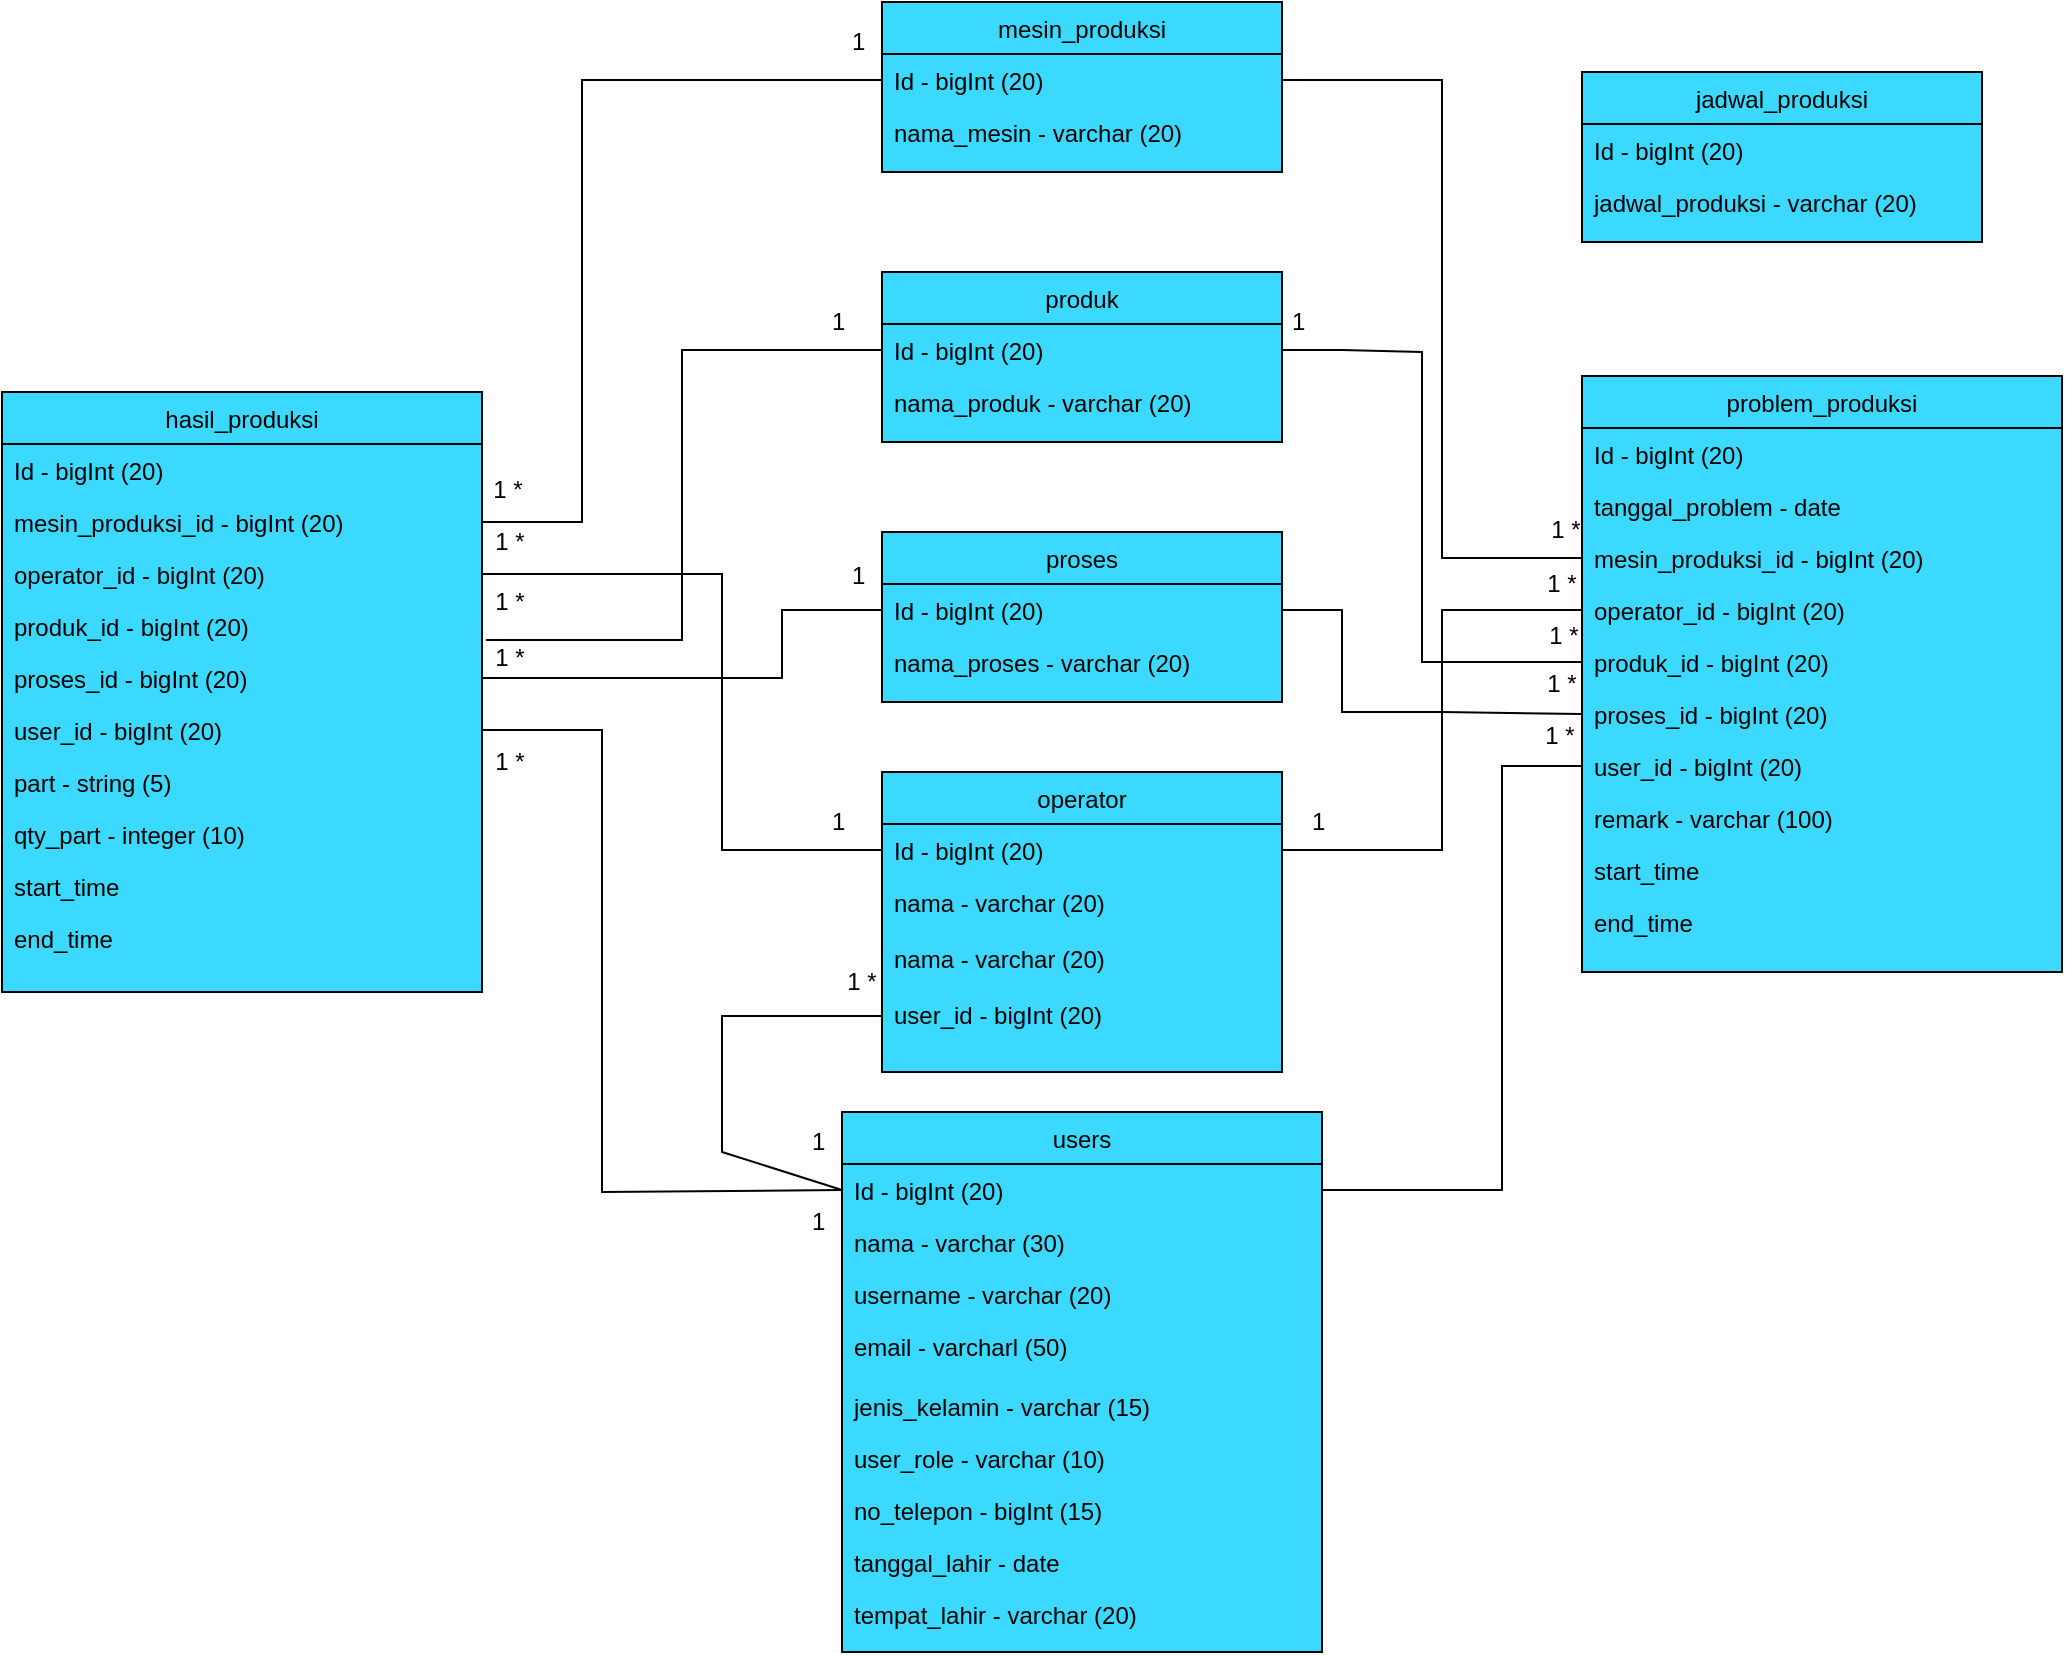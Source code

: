 <mxfile version="24.4.2" type="github">
  <diagram id="C5RBs43oDa-KdzZeNtuy" name="Page-1">
    <mxGraphModel dx="1257" dy="1965" grid="1" gridSize="10" guides="1" tooltips="1" connect="1" arrows="1" fold="1" page="1" pageScale="1" pageWidth="827" pageHeight="1169" math="0" shadow="0">
      <root>
        <mxCell id="WIyWlLk6GJQsqaUBKTNV-0" />
        <mxCell id="WIyWlLk6GJQsqaUBKTNV-1" parent="WIyWlLk6GJQsqaUBKTNV-0" />
        <mxCell id="i6BqLrlNvAspGhdUD-z8-0" value="users" style="swimlane;fontStyle=0;align=center;verticalAlign=top;childLayout=stackLayout;horizontal=1;startSize=26;horizontalStack=0;resizeParent=1;resizeLast=0;collapsible=1;marginBottom=0;rounded=0;shadow=0;strokeWidth=1;fillColor=#3BD8FF;swimlaneFillColor=#3BD8FF;" parent="WIyWlLk6GJQsqaUBKTNV-1" vertex="1">
          <mxGeometry x="860" y="530" width="240" height="270" as="geometry">
            <mxRectangle x="190" y="150" width="160" height="26" as="alternateBounds" />
          </mxGeometry>
        </mxCell>
        <mxCell id="i6BqLrlNvAspGhdUD-z8-1" value="Id - bigInt (20)" style="text;align=left;verticalAlign=top;spacingLeft=4;spacingRight=4;overflow=hidden;rotatable=0;points=[[0,0.5],[1,0.5]];portConstraint=eastwest;" parent="i6BqLrlNvAspGhdUD-z8-0" vertex="1">
          <mxGeometry y="26" width="240" height="26" as="geometry" />
        </mxCell>
        <mxCell id="i6BqLrlNvAspGhdUD-z8-2" value="nama - varchar (30)" style="text;align=left;verticalAlign=top;spacingLeft=4;spacingRight=4;overflow=hidden;rotatable=0;points=[[0,0.5],[1,0.5]];portConstraint=eastwest;rounded=0;shadow=0;html=0;" parent="i6BqLrlNvAspGhdUD-z8-0" vertex="1">
          <mxGeometry y="52" width="240" height="26" as="geometry" />
        </mxCell>
        <mxCell id="i6BqLrlNvAspGhdUD-z8-3" value="username - varchar (20)" style="text;align=left;verticalAlign=top;spacingLeft=4;spacingRight=4;overflow=hidden;rotatable=0;points=[[0,0.5],[1,0.5]];portConstraint=eastwest;rounded=0;shadow=0;html=0;" parent="i6BqLrlNvAspGhdUD-z8-0" vertex="1">
          <mxGeometry y="78" width="240" height="26" as="geometry" />
        </mxCell>
        <mxCell id="YEV8y4qqaLu6RYj7nHDd-0" value="email - varcharl (50)" style="text;align=left;verticalAlign=top;spacingLeft=4;spacingRight=4;overflow=hidden;rotatable=0;points=[[0,0.5],[1,0.5]];portConstraint=eastwest;rounded=0;shadow=0;html=0;" parent="i6BqLrlNvAspGhdUD-z8-0" vertex="1">
          <mxGeometry y="104" width="240" height="30" as="geometry" />
        </mxCell>
        <mxCell id="i6BqLrlNvAspGhdUD-z8-4" value="jenis_kelamin - varchar (15)" style="text;align=left;verticalAlign=top;spacingLeft=4;spacingRight=4;overflow=hidden;rotatable=0;points=[[0,0.5],[1,0.5]];portConstraint=eastwest;rounded=0;shadow=0;html=0;" parent="i6BqLrlNvAspGhdUD-z8-0" vertex="1">
          <mxGeometry y="134" width="240" height="26" as="geometry" />
        </mxCell>
        <mxCell id="i6BqLrlNvAspGhdUD-z8-6" value="user_role - varchar (10)" style="text;align=left;verticalAlign=top;spacingLeft=4;spacingRight=4;overflow=hidden;rotatable=0;points=[[0,0.5],[1,0.5]];portConstraint=eastwest;rounded=0;shadow=0;html=0;" parent="i6BqLrlNvAspGhdUD-z8-0" vertex="1">
          <mxGeometry y="160" width="240" height="26" as="geometry" />
        </mxCell>
        <mxCell id="i6BqLrlNvAspGhdUD-z8-7" value="no_telepon - bigInt (15)" style="text;align=left;verticalAlign=top;spacingLeft=4;spacingRight=4;overflow=hidden;rotatable=0;points=[[0,0.5],[1,0.5]];portConstraint=eastwest;rounded=0;shadow=0;html=0;" parent="i6BqLrlNvAspGhdUD-z8-0" vertex="1">
          <mxGeometry y="186" width="240" height="26" as="geometry" />
        </mxCell>
        <mxCell id="i6BqLrlNvAspGhdUD-z8-8" value="tanggal_lahir - date" style="text;align=left;verticalAlign=top;spacingLeft=4;spacingRight=4;overflow=hidden;rotatable=0;points=[[0,0.5],[1,0.5]];portConstraint=eastwest;rounded=0;shadow=0;html=0;" parent="i6BqLrlNvAspGhdUD-z8-0" vertex="1">
          <mxGeometry y="212" width="240" height="26" as="geometry" />
        </mxCell>
        <mxCell id="i6BqLrlNvAspGhdUD-z8-9" value="tempat_lahir - varchar (20)" style="text;align=left;verticalAlign=top;spacingLeft=4;spacingRight=4;overflow=hidden;rotatable=0;points=[[0,0.5],[1,0.5]];portConstraint=eastwest;rounded=0;shadow=0;html=0;" parent="i6BqLrlNvAspGhdUD-z8-0" vertex="1">
          <mxGeometry y="238" width="240" height="26" as="geometry" />
        </mxCell>
        <mxCell id="YEV8y4qqaLu6RYj7nHDd-1" value="mesin_produksi" style="swimlane;fontStyle=0;align=center;verticalAlign=top;childLayout=stackLayout;horizontal=1;startSize=26;horizontalStack=0;resizeParent=1;resizeLast=0;collapsible=1;marginBottom=0;rounded=0;shadow=0;strokeWidth=1;fillColor=#3BD8FF;swimlaneFillColor=#3BD8FF;" parent="WIyWlLk6GJQsqaUBKTNV-1" vertex="1">
          <mxGeometry x="880" y="-25" width="200" height="85" as="geometry">
            <mxRectangle x="230" y="140" width="160" height="26" as="alternateBounds" />
          </mxGeometry>
        </mxCell>
        <mxCell id="YEV8y4qqaLu6RYj7nHDd-2" value="Id - bigInt (20)" style="text;align=left;verticalAlign=top;spacingLeft=4;spacingRight=4;overflow=hidden;rotatable=0;points=[[0,0.5],[1,0.5]];portConstraint=eastwest;" parent="YEV8y4qqaLu6RYj7nHDd-1" vertex="1">
          <mxGeometry y="26" width="200" height="26" as="geometry" />
        </mxCell>
        <mxCell id="YEV8y4qqaLu6RYj7nHDd-3" value="nama_mesin - varchar (20)" style="text;align=left;verticalAlign=top;spacingLeft=4;spacingRight=4;overflow=hidden;rotatable=0;points=[[0,0.5],[1,0.5]];portConstraint=eastwest;rounded=0;shadow=0;html=0;" parent="YEV8y4qqaLu6RYj7nHDd-1" vertex="1">
          <mxGeometry y="52" width="200" height="26" as="geometry" />
        </mxCell>
        <mxCell id="YEV8y4qqaLu6RYj7nHDd-4" value="operator" style="swimlane;fontStyle=0;align=center;verticalAlign=top;childLayout=stackLayout;horizontal=1;startSize=26;horizontalStack=0;resizeParent=1;resizeLast=0;collapsible=1;marginBottom=0;rounded=0;shadow=0;strokeWidth=1;fillColor=#3BD8FF;swimlaneFillColor=#3BD8FF;" parent="WIyWlLk6GJQsqaUBKTNV-1" vertex="1">
          <mxGeometry x="880" y="360" width="200" height="150" as="geometry">
            <mxRectangle x="230" y="140" width="160" height="26" as="alternateBounds" />
          </mxGeometry>
        </mxCell>
        <mxCell id="YEV8y4qqaLu6RYj7nHDd-5" value="Id - bigInt (20)" style="text;align=left;verticalAlign=top;spacingLeft=4;spacingRight=4;overflow=hidden;rotatable=0;points=[[0,0.5],[1,0.5]];portConstraint=eastwest;" parent="YEV8y4qqaLu6RYj7nHDd-4" vertex="1">
          <mxGeometry y="26" width="200" height="26" as="geometry" />
        </mxCell>
        <mxCell id="-L2UbZK1mPGe4mGn0SWP-6" value="nama - varchar (20)" style="text;align=left;verticalAlign=top;spacingLeft=4;spacingRight=4;overflow=hidden;rotatable=0;points=[[0,0.5],[1,0.5]];portConstraint=eastwest;rounded=0;shadow=0;html=0;" vertex="1" parent="YEV8y4qqaLu6RYj7nHDd-4">
          <mxGeometry y="52" width="200" height="28" as="geometry" />
        </mxCell>
        <mxCell id="-L2UbZK1mPGe4mGn0SWP-2" value="nama - varchar (20)" style="text;align=left;verticalAlign=top;spacingLeft=4;spacingRight=4;overflow=hidden;rotatable=0;points=[[0,0.5],[1,0.5]];portConstraint=eastwest;rounded=0;shadow=0;html=0;" vertex="1" parent="YEV8y4qqaLu6RYj7nHDd-4">
          <mxGeometry y="80" width="200" height="28" as="geometry" />
        </mxCell>
        <mxCell id="YEV8y4qqaLu6RYj7nHDd-6" value="user_id - bigInt (20)" style="text;align=left;verticalAlign=top;spacingLeft=4;spacingRight=4;overflow=hidden;rotatable=0;points=[[0,0.5],[1,0.5]];portConstraint=eastwest;rounded=0;shadow=0;html=0;" parent="YEV8y4qqaLu6RYj7nHDd-4" vertex="1">
          <mxGeometry y="108" width="200" height="28" as="geometry" />
        </mxCell>
        <mxCell id="YEV8y4qqaLu6RYj7nHDd-7" value="proses" style="swimlane;fontStyle=0;align=center;verticalAlign=top;childLayout=stackLayout;horizontal=1;startSize=26;horizontalStack=0;resizeParent=1;resizeLast=0;collapsible=1;marginBottom=0;rounded=0;shadow=0;strokeWidth=1;fillColor=#3BD8FF;swimlaneFillColor=#3BD8FF;" parent="WIyWlLk6GJQsqaUBKTNV-1" vertex="1">
          <mxGeometry x="880" y="240" width="200" height="85" as="geometry">
            <mxRectangle x="230" y="140" width="160" height="26" as="alternateBounds" />
          </mxGeometry>
        </mxCell>
        <mxCell id="YEV8y4qqaLu6RYj7nHDd-8" value="Id - bigInt (20)" style="text;align=left;verticalAlign=top;spacingLeft=4;spacingRight=4;overflow=hidden;rotatable=0;points=[[0,0.5],[1,0.5]];portConstraint=eastwest;" parent="YEV8y4qqaLu6RYj7nHDd-7" vertex="1">
          <mxGeometry y="26" width="200" height="26" as="geometry" />
        </mxCell>
        <mxCell id="YEV8y4qqaLu6RYj7nHDd-9" value="nama_proses - varchar (20)" style="text;align=left;verticalAlign=top;spacingLeft=4;spacingRight=4;overflow=hidden;rotatable=0;points=[[0,0.5],[1,0.5]];portConstraint=eastwest;rounded=0;shadow=0;html=0;" parent="YEV8y4qqaLu6RYj7nHDd-7" vertex="1">
          <mxGeometry y="52" width="200" height="26" as="geometry" />
        </mxCell>
        <mxCell id="YEV8y4qqaLu6RYj7nHDd-10" value="produk" style="swimlane;fontStyle=0;align=center;verticalAlign=top;childLayout=stackLayout;horizontal=1;startSize=26;horizontalStack=0;resizeParent=1;resizeLast=0;collapsible=1;marginBottom=0;rounded=0;shadow=0;strokeWidth=1;fillColor=#3BD8FF;swimlaneFillColor=#3BD8FF;" parent="WIyWlLk6GJQsqaUBKTNV-1" vertex="1">
          <mxGeometry x="880" y="110" width="200" height="85" as="geometry">
            <mxRectangle x="230" y="140" width="160" height="26" as="alternateBounds" />
          </mxGeometry>
        </mxCell>
        <mxCell id="YEV8y4qqaLu6RYj7nHDd-11" value="Id - bigInt (20)" style="text;align=left;verticalAlign=top;spacingLeft=4;spacingRight=4;overflow=hidden;rotatable=0;points=[[0,0.5],[1,0.5]];portConstraint=eastwest;" parent="YEV8y4qqaLu6RYj7nHDd-10" vertex="1">
          <mxGeometry y="26" width="200" height="26" as="geometry" />
        </mxCell>
        <mxCell id="YEV8y4qqaLu6RYj7nHDd-12" value="nama_produk - varchar (20)" style="text;align=left;verticalAlign=top;spacingLeft=4;spacingRight=4;overflow=hidden;rotatable=0;points=[[0,0.5],[1,0.5]];portConstraint=eastwest;rounded=0;shadow=0;html=0;" parent="YEV8y4qqaLu6RYj7nHDd-10" vertex="1">
          <mxGeometry y="52" width="200" height="26" as="geometry" />
        </mxCell>
        <mxCell id="YEV8y4qqaLu6RYj7nHDd-13" value="hasil_produksi" style="swimlane;fontStyle=0;align=center;verticalAlign=top;childLayout=stackLayout;horizontal=1;startSize=26;horizontalStack=0;resizeParent=1;resizeLast=0;collapsible=1;marginBottom=0;rounded=0;shadow=0;strokeWidth=1;fillColor=#3BD8FF;swimlaneFillColor=#3BD8FF;" parent="WIyWlLk6GJQsqaUBKTNV-1" vertex="1">
          <mxGeometry x="440" y="170" width="240" height="300" as="geometry">
            <mxRectangle x="190" y="150" width="160" height="26" as="alternateBounds" />
          </mxGeometry>
        </mxCell>
        <mxCell id="YEV8y4qqaLu6RYj7nHDd-14" value="Id - bigInt (20)" style="text;align=left;verticalAlign=top;spacingLeft=4;spacingRight=4;overflow=hidden;rotatable=0;points=[[0,0.5],[1,0.5]];portConstraint=eastwest;" parent="YEV8y4qqaLu6RYj7nHDd-13" vertex="1">
          <mxGeometry y="26" width="240" height="26" as="geometry" />
        </mxCell>
        <mxCell id="YEV8y4qqaLu6RYj7nHDd-18" value="mesin_produksi_id - bigInt (20)" style="text;align=left;verticalAlign=top;spacingLeft=4;spacingRight=4;overflow=hidden;rotatable=0;points=[[0,0.5],[1,0.5]];portConstraint=eastwest;rounded=0;shadow=0;html=0;" parent="YEV8y4qqaLu6RYj7nHDd-13" vertex="1">
          <mxGeometry y="52" width="240" height="26" as="geometry" />
        </mxCell>
        <mxCell id="YEV8y4qqaLu6RYj7nHDd-16" value="operator_id - bigInt (20)" style="text;align=left;verticalAlign=top;spacingLeft=4;spacingRight=4;overflow=hidden;rotatable=0;points=[[0,0.5],[1,0.5]];portConstraint=eastwest;rounded=0;shadow=0;html=0;" parent="YEV8y4qqaLu6RYj7nHDd-13" vertex="1">
          <mxGeometry y="78" width="240" height="26" as="geometry" />
        </mxCell>
        <mxCell id="YEV8y4qqaLu6RYj7nHDd-23" value="produk_id - bigInt (20)" style="text;align=left;verticalAlign=top;spacingLeft=4;spacingRight=4;overflow=hidden;rotatable=0;points=[[0,0.5],[1,0.5]];portConstraint=eastwest;rounded=0;shadow=0;html=0;" parent="YEV8y4qqaLu6RYj7nHDd-13" vertex="1">
          <mxGeometry y="104" width="240" height="26" as="geometry" />
        </mxCell>
        <mxCell id="YEV8y4qqaLu6RYj7nHDd-15" value="proses_id - bigInt (20)" style="text;align=left;verticalAlign=top;spacingLeft=4;spacingRight=4;overflow=hidden;rotatable=0;points=[[0,0.5],[1,0.5]];portConstraint=eastwest;rounded=0;shadow=0;html=0;" parent="YEV8y4qqaLu6RYj7nHDd-13" vertex="1">
          <mxGeometry y="130" width="240" height="26" as="geometry" />
        </mxCell>
        <mxCell id="YEV8y4qqaLu6RYj7nHDd-24" value="user_id - bigInt (20)" style="text;align=left;verticalAlign=top;spacingLeft=4;spacingRight=4;overflow=hidden;rotatable=0;points=[[0,0.5],[1,0.5]];portConstraint=eastwest;rounded=0;shadow=0;html=0;" parent="YEV8y4qqaLu6RYj7nHDd-13" vertex="1">
          <mxGeometry y="156" width="240" height="26" as="geometry" />
        </mxCell>
        <mxCell id="YEV8y4qqaLu6RYj7nHDd-25" value="part - string (5)" style="text;align=left;verticalAlign=top;spacingLeft=4;spacingRight=4;overflow=hidden;rotatable=0;points=[[0,0.5],[1,0.5]];portConstraint=eastwest;rounded=0;shadow=0;html=0;" parent="YEV8y4qqaLu6RYj7nHDd-13" vertex="1">
          <mxGeometry y="182" width="240" height="26" as="geometry" />
        </mxCell>
        <mxCell id="-L2UbZK1mPGe4mGn0SWP-8" value="qty_part - integer (10)" style="text;align=left;verticalAlign=top;spacingLeft=4;spacingRight=4;overflow=hidden;rotatable=0;points=[[0,0.5],[1,0.5]];portConstraint=eastwest;rounded=0;shadow=0;html=0;" vertex="1" parent="YEV8y4qqaLu6RYj7nHDd-13">
          <mxGeometry y="208" width="240" height="26" as="geometry" />
        </mxCell>
        <mxCell id="YEV8y4qqaLu6RYj7nHDd-26" value="start_time&#xa;" style="text;align=left;verticalAlign=top;spacingLeft=4;spacingRight=4;overflow=hidden;rotatable=0;points=[[0,0.5],[1,0.5]];portConstraint=eastwest;rounded=0;shadow=0;html=0;" parent="YEV8y4qqaLu6RYj7nHDd-13" vertex="1">
          <mxGeometry y="234" width="240" height="26" as="geometry" />
        </mxCell>
        <mxCell id="YEV8y4qqaLu6RYj7nHDd-27" value="end_time" style="text;align=left;verticalAlign=top;spacingLeft=4;spacingRight=4;overflow=hidden;rotatable=0;points=[[0,0.5],[1,0.5]];portConstraint=eastwest;rounded=0;shadow=0;html=0;" parent="YEV8y4qqaLu6RYj7nHDd-13" vertex="1">
          <mxGeometry y="260" width="240" height="26" as="geometry" />
        </mxCell>
        <mxCell id="YEV8y4qqaLu6RYj7nHDd-28" value="problem_produksi" style="swimlane;fontStyle=0;align=center;verticalAlign=top;childLayout=stackLayout;horizontal=1;startSize=26;horizontalStack=0;resizeParent=1;resizeLast=0;collapsible=1;marginBottom=0;rounded=0;shadow=0;strokeWidth=1;fillColor=#3BD8FF;swimlaneFillColor=#3BD8FF;" parent="WIyWlLk6GJQsqaUBKTNV-1" vertex="1">
          <mxGeometry x="1230" y="162" width="240" height="298" as="geometry">
            <mxRectangle x="190" y="150" width="160" height="26" as="alternateBounds" />
          </mxGeometry>
        </mxCell>
        <mxCell id="YEV8y4qqaLu6RYj7nHDd-29" value="Id - bigInt (20)" style="text;align=left;verticalAlign=top;spacingLeft=4;spacingRight=4;overflow=hidden;rotatable=0;points=[[0,0.5],[1,0.5]];portConstraint=eastwest;" parent="YEV8y4qqaLu6RYj7nHDd-28" vertex="1">
          <mxGeometry y="26" width="240" height="26" as="geometry" />
        </mxCell>
        <mxCell id="YEV8y4qqaLu6RYj7nHDd-30" value="tanggal_problem - date" style="text;align=left;verticalAlign=top;spacingLeft=4;spacingRight=4;overflow=hidden;rotatable=0;points=[[0,0.5],[1,0.5]];portConstraint=eastwest;rounded=0;shadow=0;html=0;" parent="YEV8y4qqaLu6RYj7nHDd-28" vertex="1">
          <mxGeometry y="52" width="240" height="26" as="geometry" />
        </mxCell>
        <mxCell id="YEV8y4qqaLu6RYj7nHDd-38" value="mesin_produksi_id - bigInt (20)" style="text;align=left;verticalAlign=top;spacingLeft=4;spacingRight=4;overflow=hidden;rotatable=0;points=[[0,0.5],[1,0.5]];portConstraint=eastwest;rounded=0;shadow=0;html=0;" parent="YEV8y4qqaLu6RYj7nHDd-28" vertex="1">
          <mxGeometry y="78" width="240" height="26" as="geometry" />
        </mxCell>
        <mxCell id="YEV8y4qqaLu6RYj7nHDd-31" value="operator_id - bigInt (20)" style="text;align=left;verticalAlign=top;spacingLeft=4;spacingRight=4;overflow=hidden;rotatable=0;points=[[0,0.5],[1,0.5]];portConstraint=eastwest;rounded=0;shadow=0;html=0;" parent="YEV8y4qqaLu6RYj7nHDd-28" vertex="1">
          <mxGeometry y="104" width="240" height="26" as="geometry" />
        </mxCell>
        <mxCell id="YEV8y4qqaLu6RYj7nHDd-32" value="produk_id - bigInt (20)" style="text;align=left;verticalAlign=top;spacingLeft=4;spacingRight=4;overflow=hidden;rotatable=0;points=[[0,0.5],[1,0.5]];portConstraint=eastwest;rounded=0;shadow=0;html=0;" parent="YEV8y4qqaLu6RYj7nHDd-28" vertex="1">
          <mxGeometry y="130" width="240" height="26" as="geometry" />
        </mxCell>
        <mxCell id="YEV8y4qqaLu6RYj7nHDd-33" value="proses_id - bigInt (20)" style="text;align=left;verticalAlign=top;spacingLeft=4;spacingRight=4;overflow=hidden;rotatable=0;points=[[0,0.5],[1,0.5]];portConstraint=eastwest;rounded=0;shadow=0;html=0;" parent="YEV8y4qqaLu6RYj7nHDd-28" vertex="1">
          <mxGeometry y="156" width="240" height="26" as="geometry" />
        </mxCell>
        <mxCell id="YEV8y4qqaLu6RYj7nHDd-34" value="user_id - bigInt (20)" style="text;align=left;verticalAlign=top;spacingLeft=4;spacingRight=4;overflow=hidden;rotatable=0;points=[[0,0.5],[1,0.5]];portConstraint=eastwest;rounded=0;shadow=0;html=0;" parent="YEV8y4qqaLu6RYj7nHDd-28" vertex="1">
          <mxGeometry y="182" width="240" height="26" as="geometry" />
        </mxCell>
        <mxCell id="YEV8y4qqaLu6RYj7nHDd-35" value="remark - varchar (100)" style="text;align=left;verticalAlign=top;spacingLeft=4;spacingRight=4;overflow=hidden;rotatable=0;points=[[0,0.5],[1,0.5]];portConstraint=eastwest;rounded=0;shadow=0;html=0;" parent="YEV8y4qqaLu6RYj7nHDd-28" vertex="1">
          <mxGeometry y="208" width="240" height="26" as="geometry" />
        </mxCell>
        <mxCell id="YEV8y4qqaLu6RYj7nHDd-36" value="start_time&#xa;" style="text;align=left;verticalAlign=top;spacingLeft=4;spacingRight=4;overflow=hidden;rotatable=0;points=[[0,0.5],[1,0.5]];portConstraint=eastwest;rounded=0;shadow=0;html=0;" parent="YEV8y4qqaLu6RYj7nHDd-28" vertex="1">
          <mxGeometry y="234" width="240" height="26" as="geometry" />
        </mxCell>
        <mxCell id="YEV8y4qqaLu6RYj7nHDd-37" value="end_time" style="text;align=left;verticalAlign=top;spacingLeft=4;spacingRight=4;overflow=hidden;rotatable=0;points=[[0,0.5],[1,0.5]];portConstraint=eastwest;rounded=0;shadow=0;html=0;" parent="YEV8y4qqaLu6RYj7nHDd-28" vertex="1">
          <mxGeometry y="260" width="240" height="26" as="geometry" />
        </mxCell>
        <mxCell id="YEV8y4qqaLu6RYj7nHDd-52" value="" style="endArrow=none;html=1;rounded=0;entryX=0;entryY=0.5;entryDx=0;entryDy=0;exitX=1;exitY=0.5;exitDx=0;exitDy=0;" parent="WIyWlLk6GJQsqaUBKTNV-1" source="YEV8y4qqaLu6RYj7nHDd-15" target="YEV8y4qqaLu6RYj7nHDd-8" edge="1">
          <mxGeometry width="50" height="50" relative="1" as="geometry">
            <mxPoint x="710" y="225" as="sourcePoint" />
            <mxPoint x="760" y="175" as="targetPoint" />
            <Array as="points">
              <mxPoint x="760" y="313" />
              <mxPoint x="830" y="313" />
              <mxPoint x="830" y="279" />
            </Array>
          </mxGeometry>
        </mxCell>
        <mxCell id="YEV8y4qqaLu6RYj7nHDd-54" value="" style="endArrow=none;html=1;rounded=0;entryX=0;entryY=0.5;entryDx=0;entryDy=0;exitX=1.008;exitY=0.769;exitDx=0;exitDy=0;exitPerimeter=0;" parent="WIyWlLk6GJQsqaUBKTNV-1" source="YEV8y4qqaLu6RYj7nHDd-23" target="YEV8y4qqaLu6RYj7nHDd-11" edge="1">
          <mxGeometry width="50" height="50" relative="1" as="geometry">
            <mxPoint x="650" y="213" as="sourcePoint" />
            <mxPoint x="890" y="409" as="targetPoint" />
            <Array as="points">
              <mxPoint x="780" y="294" />
              <mxPoint x="780" y="220" />
              <mxPoint x="780" y="149" />
            </Array>
          </mxGeometry>
        </mxCell>
        <mxCell id="YEV8y4qqaLu6RYj7nHDd-56" value="" style="endArrow=none;html=1;rounded=0;entryX=0;entryY=0.5;entryDx=0;entryDy=0;exitX=1;exitY=0.5;exitDx=0;exitDy=0;" parent="WIyWlLk6GJQsqaUBKTNV-1" source="YEV8y4qqaLu6RYj7nHDd-18" target="YEV8y4qqaLu6RYj7nHDd-2" edge="1">
          <mxGeometry width="50" height="50" relative="1" as="geometry">
            <mxPoint x="650" y="161" as="sourcePoint" />
            <mxPoint x="890" y="149" as="targetPoint" />
            <Array as="points">
              <mxPoint x="730" y="235" />
              <mxPoint x="730" y="120" />
              <mxPoint x="730" y="14" />
            </Array>
          </mxGeometry>
        </mxCell>
        <mxCell id="YEV8y4qqaLu6RYj7nHDd-59" value="" style="endArrow=none;html=1;rounded=0;entryX=1;entryY=0.5;entryDx=0;entryDy=0;exitX=0;exitY=0.5;exitDx=0;exitDy=0;" parent="WIyWlLk6GJQsqaUBKTNV-1" source="i6BqLrlNvAspGhdUD-z8-1" target="YEV8y4qqaLu6RYj7nHDd-24" edge="1">
          <mxGeometry width="50" height="50" relative="1" as="geometry">
            <mxPoint x="660" y="400" as="sourcePoint" />
            <mxPoint x="710" y="350" as="targetPoint" />
            <Array as="points">
              <mxPoint x="740" y="570" />
              <mxPoint x="740" y="339" />
            </Array>
          </mxGeometry>
        </mxCell>
        <mxCell id="YEV8y4qqaLu6RYj7nHDd-60" value="" style="endArrow=none;html=1;rounded=0;entryX=0;entryY=0.5;entryDx=0;entryDy=0;exitX=1;exitY=0.5;exitDx=0;exitDy=0;" parent="WIyWlLk6GJQsqaUBKTNV-1" source="YEV8y4qqaLu6RYj7nHDd-2" target="YEV8y4qqaLu6RYj7nHDd-38" edge="1">
          <mxGeometry width="50" height="50" relative="1" as="geometry">
            <mxPoint x="760" y="410" as="sourcePoint" />
            <mxPoint x="810" y="360" as="targetPoint" />
            <Array as="points">
              <mxPoint x="1160" y="14" />
              <mxPoint x="1160" y="253" />
            </Array>
          </mxGeometry>
        </mxCell>
        <mxCell id="YEV8y4qqaLu6RYj7nHDd-62" value="" style="endArrow=none;html=1;rounded=0;entryX=0;entryY=0.5;entryDx=0;entryDy=0;exitX=1;exitY=0.5;exitDx=0;exitDy=0;" parent="WIyWlLk6GJQsqaUBKTNV-1" source="YEV8y4qqaLu6RYj7nHDd-11" target="YEV8y4qqaLu6RYj7nHDd-32" edge="1">
          <mxGeometry width="50" height="50" relative="1" as="geometry">
            <mxPoint x="1100" y="280" as="sourcePoint" />
            <mxPoint x="810" y="360" as="targetPoint" />
            <Array as="points">
              <mxPoint x="1110" y="149" />
              <mxPoint x="1150" y="150" />
              <mxPoint x="1150" y="305" />
            </Array>
          </mxGeometry>
        </mxCell>
        <mxCell id="YEV8y4qqaLu6RYj7nHDd-63" value="" style="endArrow=none;html=1;rounded=0;entryX=0;entryY=0.5;entryDx=0;entryDy=0;exitX=1;exitY=0.5;exitDx=0;exitDy=0;" parent="WIyWlLk6GJQsqaUBKTNV-1" source="YEV8y4qqaLu6RYj7nHDd-8" target="YEV8y4qqaLu6RYj7nHDd-33" edge="1">
          <mxGeometry width="50" height="50" relative="1" as="geometry">
            <mxPoint x="960" y="230" as="sourcePoint" />
            <mxPoint x="1010" y="180" as="targetPoint" />
            <Array as="points">
              <mxPoint x="1110" y="279" />
              <mxPoint x="1110" y="330" />
              <mxPoint x="1160" y="330" />
            </Array>
          </mxGeometry>
        </mxCell>
        <mxCell id="YEV8y4qqaLu6RYj7nHDd-64" value="" style="endArrow=none;html=1;rounded=0;entryX=0;entryY=0.5;entryDx=0;entryDy=0;exitX=1;exitY=0.5;exitDx=0;exitDy=0;" parent="WIyWlLk6GJQsqaUBKTNV-1" source="i6BqLrlNvAspGhdUD-z8-1" target="YEV8y4qqaLu6RYj7nHDd-34" edge="1">
          <mxGeometry width="50" height="50" relative="1" as="geometry">
            <mxPoint x="960" y="340" as="sourcePoint" />
            <mxPoint x="1010" y="290" as="targetPoint" />
            <Array as="points">
              <mxPoint x="1190" y="569" />
              <mxPoint x="1190" y="357" />
            </Array>
          </mxGeometry>
        </mxCell>
        <mxCell id="RVTS_Y3IjqbVn87jsWtH-0" value="jadwal_produksi" style="swimlane;fontStyle=0;align=center;verticalAlign=top;childLayout=stackLayout;horizontal=1;startSize=26;horizontalStack=0;resizeParent=1;resizeLast=0;collapsible=1;marginBottom=0;rounded=0;shadow=0;strokeWidth=1;fillColor=#3BD8FF;swimlaneFillColor=#3BD8FF;" parent="WIyWlLk6GJQsqaUBKTNV-1" vertex="1">
          <mxGeometry x="1230" y="10" width="200" height="85" as="geometry">
            <mxRectangle x="230" y="140" width="160" height="26" as="alternateBounds" />
          </mxGeometry>
        </mxCell>
        <mxCell id="RVTS_Y3IjqbVn87jsWtH-1" value="Id - bigInt (20)" style="text;align=left;verticalAlign=top;spacingLeft=4;spacingRight=4;overflow=hidden;rotatable=0;points=[[0,0.5],[1,0.5]];portConstraint=eastwest;" parent="RVTS_Y3IjqbVn87jsWtH-0" vertex="1">
          <mxGeometry y="26" width="200" height="26" as="geometry" />
        </mxCell>
        <mxCell id="RVTS_Y3IjqbVn87jsWtH-2" value="jadwal_produksi - varchar (20)" style="text;align=left;verticalAlign=top;spacingLeft=4;spacingRight=4;overflow=hidden;rotatable=0;points=[[0,0.5],[1,0.5]];portConstraint=eastwest;rounded=0;shadow=0;html=0;" parent="RVTS_Y3IjqbVn87jsWtH-0" vertex="1">
          <mxGeometry y="52" width="200" height="26" as="geometry" />
        </mxCell>
        <mxCell id="-L2UbZK1mPGe4mGn0SWP-3" value="" style="endArrow=none;html=1;rounded=0;entryX=0;entryY=0.5;entryDx=0;entryDy=0;exitX=1;exitY=0.5;exitDx=0;exitDy=0;" edge="1" parent="WIyWlLk6GJQsqaUBKTNV-1" source="YEV8y4qqaLu6RYj7nHDd-16" target="YEV8y4qqaLu6RYj7nHDd-5">
          <mxGeometry width="50" height="50" relative="1" as="geometry">
            <mxPoint x="690" y="323" as="sourcePoint" />
            <mxPoint x="890" y="289" as="targetPoint" />
            <Array as="points">
              <mxPoint x="800" y="261" />
              <mxPoint x="800" y="330" />
              <mxPoint x="800" y="399" />
              <mxPoint x="830" y="399" />
            </Array>
          </mxGeometry>
        </mxCell>
        <mxCell id="-L2UbZK1mPGe4mGn0SWP-5" value="" style="endArrow=none;html=1;rounded=0;entryX=0;entryY=0.5;entryDx=0;entryDy=0;exitX=1;exitY=0.5;exitDx=0;exitDy=0;" edge="1" parent="WIyWlLk6GJQsqaUBKTNV-1" source="YEV8y4qqaLu6RYj7nHDd-5" target="YEV8y4qqaLu6RYj7nHDd-31">
          <mxGeometry width="50" height="50" relative="1" as="geometry">
            <mxPoint x="820" y="420" as="sourcePoint" />
            <mxPoint x="870" y="370" as="targetPoint" />
            <Array as="points">
              <mxPoint x="1160" y="399" />
              <mxPoint x="1160" y="279" />
            </Array>
          </mxGeometry>
        </mxCell>
        <mxCell id="-L2UbZK1mPGe4mGn0SWP-7" value="" style="endArrow=none;html=1;rounded=0;entryX=0;entryY=0.5;entryDx=0;entryDy=0;exitX=0;exitY=0.5;exitDx=0;exitDy=0;" edge="1" parent="WIyWlLk6GJQsqaUBKTNV-1" source="YEV8y4qqaLu6RYj7nHDd-6" target="i6BqLrlNvAspGhdUD-z8-1">
          <mxGeometry width="50" height="50" relative="1" as="geometry">
            <mxPoint x="870" y="490" as="sourcePoint" />
            <mxPoint x="850" y="570" as="targetPoint" />
            <Array as="points">
              <mxPoint x="800" y="482" />
              <mxPoint x="800" y="530" />
              <mxPoint x="800" y="550" />
            </Array>
          </mxGeometry>
        </mxCell>
        <mxCell id="-L2UbZK1mPGe4mGn0SWP-9" value="1 *" style="text;html=1;strokeColor=none;fillColor=none;align=center;verticalAlign=middle;whiteSpace=wrap;rounded=0;" vertex="1" parent="WIyWlLk6GJQsqaUBKTNV-1">
          <mxGeometry x="663" y="204" width="60" height="30" as="geometry" />
        </mxCell>
        <mxCell id="-L2UbZK1mPGe4mGn0SWP-10" value="1 *" style="text;html=1;strokeColor=none;fillColor=none;align=center;verticalAlign=middle;whiteSpace=wrap;rounded=0;" vertex="1" parent="WIyWlLk6GJQsqaUBKTNV-1">
          <mxGeometry x="664" y="230" width="60" height="30" as="geometry" />
        </mxCell>
        <mxCell id="-L2UbZK1mPGe4mGn0SWP-11" value="1 *" style="text;html=1;strokeColor=none;fillColor=none;align=center;verticalAlign=middle;whiteSpace=wrap;rounded=0;" vertex="1" parent="WIyWlLk6GJQsqaUBKTNV-1">
          <mxGeometry x="664" y="260" width="60" height="30" as="geometry" />
        </mxCell>
        <mxCell id="-L2UbZK1mPGe4mGn0SWP-12" value="1 *" style="text;html=1;strokeColor=none;fillColor=none;align=center;verticalAlign=middle;whiteSpace=wrap;rounded=0;" vertex="1" parent="WIyWlLk6GJQsqaUBKTNV-1">
          <mxGeometry x="664" y="288" width="60" height="30" as="geometry" />
        </mxCell>
        <mxCell id="-L2UbZK1mPGe4mGn0SWP-13" value="1 *" style="text;html=1;strokeColor=none;fillColor=none;align=center;verticalAlign=middle;whiteSpace=wrap;rounded=0;" vertex="1" parent="WIyWlLk6GJQsqaUBKTNV-1">
          <mxGeometry x="664" y="340" width="60" height="30" as="geometry" />
        </mxCell>
        <mxCell id="-L2UbZK1mPGe4mGn0SWP-14" value="1 *" style="text;html=1;strokeColor=none;fillColor=none;align=center;verticalAlign=middle;whiteSpace=wrap;rounded=0;" vertex="1" parent="WIyWlLk6GJQsqaUBKTNV-1">
          <mxGeometry x="840" y="450" width="60" height="30" as="geometry" />
        </mxCell>
        <mxCell id="-L2UbZK1mPGe4mGn0SWP-15" value="1 *" style="text;html=1;strokeColor=none;fillColor=none;align=center;verticalAlign=middle;whiteSpace=wrap;rounded=0;" vertex="1" parent="WIyWlLk6GJQsqaUBKTNV-1">
          <mxGeometry x="1189" y="327" width="60" height="30" as="geometry" />
        </mxCell>
        <mxCell id="-L2UbZK1mPGe4mGn0SWP-16" value="1 *" style="text;html=1;strokeColor=none;fillColor=none;align=center;verticalAlign=middle;whiteSpace=wrap;rounded=0;" vertex="1" parent="WIyWlLk6GJQsqaUBKTNV-1">
          <mxGeometry x="1190" y="301" width="60" height="30" as="geometry" />
        </mxCell>
        <mxCell id="-L2UbZK1mPGe4mGn0SWP-17" value="1 *" style="text;html=1;strokeColor=none;fillColor=none;align=center;verticalAlign=middle;whiteSpace=wrap;rounded=0;" vertex="1" parent="WIyWlLk6GJQsqaUBKTNV-1">
          <mxGeometry x="1191" y="277" width="60" height="30" as="geometry" />
        </mxCell>
        <mxCell id="-L2UbZK1mPGe4mGn0SWP-18" value="1 *" style="text;html=1;strokeColor=none;fillColor=none;align=center;verticalAlign=middle;whiteSpace=wrap;rounded=0;" vertex="1" parent="WIyWlLk6GJQsqaUBKTNV-1">
          <mxGeometry x="1190" y="251" width="60" height="30" as="geometry" />
        </mxCell>
        <mxCell id="-L2UbZK1mPGe4mGn0SWP-19" value="1 *" style="text;html=1;strokeColor=none;fillColor=none;align=center;verticalAlign=middle;whiteSpace=wrap;rounded=0;" vertex="1" parent="WIyWlLk6GJQsqaUBKTNV-1">
          <mxGeometry x="1192" y="224" width="60" height="30" as="geometry" />
        </mxCell>
        <mxCell id="-L2UbZK1mPGe4mGn0SWP-22" value="1&amp;nbsp;" style="text;html=1;strokeColor=none;fillColor=none;align=center;verticalAlign=middle;whiteSpace=wrap;rounded=0;" vertex="1" parent="WIyWlLk6GJQsqaUBKTNV-1">
          <mxGeometry x="1070" y="370" width="60" height="30" as="geometry" />
        </mxCell>
        <mxCell id="-L2UbZK1mPGe4mGn0SWP-23" value="1&amp;nbsp;" style="text;html=1;strokeColor=none;fillColor=none;align=center;verticalAlign=middle;whiteSpace=wrap;rounded=0;" vertex="1" parent="WIyWlLk6GJQsqaUBKTNV-1">
          <mxGeometry x="830" y="370" width="60" height="30" as="geometry" />
        </mxCell>
        <mxCell id="-L2UbZK1mPGe4mGn0SWP-24" value="1&amp;nbsp;" style="text;html=1;strokeColor=none;fillColor=none;align=center;verticalAlign=middle;whiteSpace=wrap;rounded=0;" vertex="1" parent="WIyWlLk6GJQsqaUBKTNV-1">
          <mxGeometry x="820" y="530" width="60" height="30" as="geometry" />
        </mxCell>
        <mxCell id="-L2UbZK1mPGe4mGn0SWP-25" value="1&amp;nbsp;" style="text;html=1;strokeColor=none;fillColor=none;align=center;verticalAlign=middle;whiteSpace=wrap;rounded=0;" vertex="1" parent="WIyWlLk6GJQsqaUBKTNV-1">
          <mxGeometry x="840" y="247" width="60" height="30" as="geometry" />
        </mxCell>
        <mxCell id="-L2UbZK1mPGe4mGn0SWP-26" value="1&amp;nbsp;" style="text;html=1;strokeColor=none;fillColor=none;align=center;verticalAlign=middle;whiteSpace=wrap;rounded=0;" vertex="1" parent="WIyWlLk6GJQsqaUBKTNV-1">
          <mxGeometry x="1060" y="120" width="60" height="30" as="geometry" />
        </mxCell>
        <mxCell id="-L2UbZK1mPGe4mGn0SWP-27" value="1&amp;nbsp;" style="text;html=1;strokeColor=none;fillColor=none;align=center;verticalAlign=middle;whiteSpace=wrap;rounded=0;" vertex="1" parent="WIyWlLk6GJQsqaUBKTNV-1">
          <mxGeometry x="830" y="120" width="60" height="30" as="geometry" />
        </mxCell>
        <mxCell id="-L2UbZK1mPGe4mGn0SWP-28" value="1&amp;nbsp;" style="text;html=1;strokeColor=none;fillColor=none;align=center;verticalAlign=middle;whiteSpace=wrap;rounded=0;" vertex="1" parent="WIyWlLk6GJQsqaUBKTNV-1">
          <mxGeometry x="840" y="-20" width="60" height="30" as="geometry" />
        </mxCell>
        <mxCell id="-L2UbZK1mPGe4mGn0SWP-29" value="1&amp;nbsp;" style="text;html=1;strokeColor=none;fillColor=none;align=center;verticalAlign=middle;whiteSpace=wrap;rounded=0;" vertex="1" parent="WIyWlLk6GJQsqaUBKTNV-1">
          <mxGeometry x="820" y="570" width="60" height="30" as="geometry" />
        </mxCell>
      </root>
    </mxGraphModel>
  </diagram>
</mxfile>
